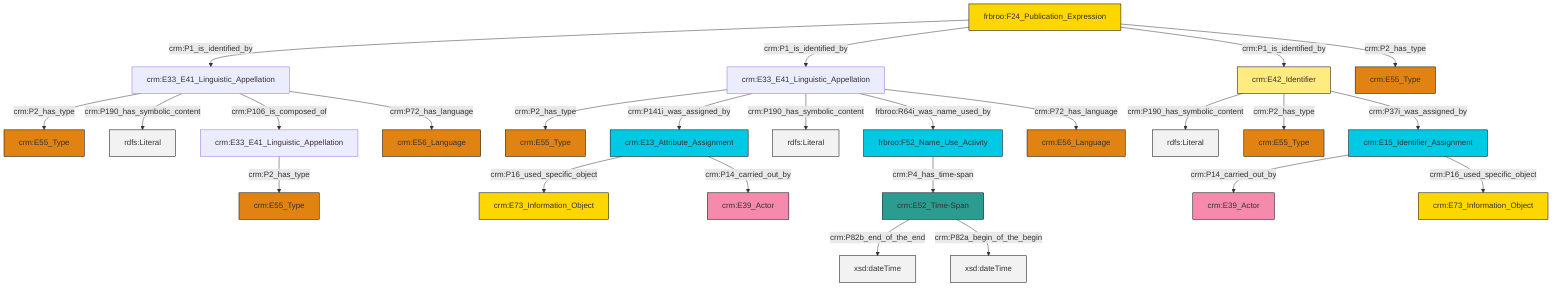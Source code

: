 graph TD
classDef Literal fill:#f2f2f2,stroke:#000000;
classDef CRM_Entity fill:#FFFFFF,stroke:#000000;
classDef Temporal_Entity fill:#00C9E6, stroke:#000000;
classDef Type fill:#E18312, stroke:#000000;
classDef Time-Span fill:#2C9C91, stroke:#000000;
classDef Appellation fill:#FFEB7F, stroke:#000000;
classDef Place fill:#008836, stroke:#000000;
classDef Persistent_Item fill:#B266B2, stroke:#000000;
classDef Conceptual_Object fill:#FFD700, stroke:#000000;
classDef Physical_Thing fill:#D2B48C, stroke:#000000;
classDef Actor fill:#f58aad, stroke:#000000;
classDef PC_Classes fill:#4ce600, stroke:#000000;
classDef Multi fill:#cccccc,stroke:#000000;

0["crm:E33_E41_Linguistic_Appellation"]:::Default -->|crm:P2_has_type| 1["crm:E55_Type"]:::Type
0["crm:E33_E41_Linguistic_Appellation"]:::Default -->|crm:P141i_was_assigned_by| 4["crm:E13_Attribute_Assignment"]:::Temporal_Entity
11["frbroo:F24_Publication_Expression"]:::Conceptual_Object -->|crm:P1_is_identified_by| 5["crm:E33_E41_Linguistic_Appellation"]:::Default
12["crm:E33_E41_Linguistic_Appellation"]:::Default -->|crm:P2_has_type| 13["crm:E55_Type"]:::Type
4["crm:E13_Attribute_Assignment"]:::Temporal_Entity -->|crm:P16_used_specific_object| 14["crm:E73_Information_Object"]:::Conceptual_Object
5["crm:E33_E41_Linguistic_Appellation"]:::Default -->|crm:P2_has_type| 17["crm:E55_Type"]:::Type
5["crm:E33_E41_Linguistic_Appellation"]:::Default -->|crm:P190_has_symbolic_content| 20[rdfs:Literal]:::Literal
11["frbroo:F24_Publication_Expression"]:::Conceptual_Object -->|crm:P1_is_identified_by| 0["crm:E33_E41_Linguistic_Appellation"]:::Default
5["crm:E33_E41_Linguistic_Appellation"]:::Default -->|crm:P106_is_composed_of| 12["crm:E33_E41_Linguistic_Appellation"]:::Default
18["crm:E52_Time-Span"]:::Time-Span -->|crm:P82b_end_of_the_end| 25[xsd:dateTime]:::Literal
0["crm:E33_E41_Linguistic_Appellation"]:::Default -->|crm:P190_has_symbolic_content| 31[rdfs:Literal]:::Literal
5["crm:E33_E41_Linguistic_Appellation"]:::Default -->|crm:P72_has_language| 23["crm:E56_Language"]:::Type
27["frbroo:F52_Name_Use_Activity"]:::Temporal_Entity -->|crm:P4_has_time-span| 18["crm:E52_Time-Span"]:::Time-Span
11["frbroo:F24_Publication_Expression"]:::Conceptual_Object -->|crm:P1_is_identified_by| 21["crm:E42_Identifier"]:::Appellation
0["crm:E33_E41_Linguistic_Appellation"]:::Default -->|frbroo:R64i_was_name_used_by| 27["frbroo:F52_Name_Use_Activity"]:::Temporal_Entity
21["crm:E42_Identifier"]:::Appellation -->|crm:P190_has_symbolic_content| 42[rdfs:Literal]:::Literal
11["frbroo:F24_Publication_Expression"]:::Conceptual_Object -->|crm:P2_has_type| 9["crm:E55_Type"]:::Type
4["crm:E13_Attribute_Assignment"]:::Temporal_Entity -->|crm:P14_carried_out_by| 2["crm:E39_Actor"]:::Actor
34["crm:E15_Identifier_Assignment"]:::Temporal_Entity -->|crm:P14_carried_out_by| 37["crm:E39_Actor"]:::Actor
21["crm:E42_Identifier"]:::Appellation -->|crm:P2_has_type| 40["crm:E55_Type"]:::Type
21["crm:E42_Identifier"]:::Appellation -->|crm:P37i_was_assigned_by| 34["crm:E15_Identifier_Assignment"]:::Temporal_Entity
18["crm:E52_Time-Span"]:::Time-Span -->|crm:P82a_begin_of_the_begin| 46[xsd:dateTime]:::Literal
34["crm:E15_Identifier_Assignment"]:::Temporal_Entity -->|crm:P16_used_specific_object| 32["crm:E73_Information_Object"]:::Conceptual_Object
0["crm:E33_E41_Linguistic_Appellation"]:::Default -->|crm:P72_has_language| 7["crm:E56_Language"]:::Type